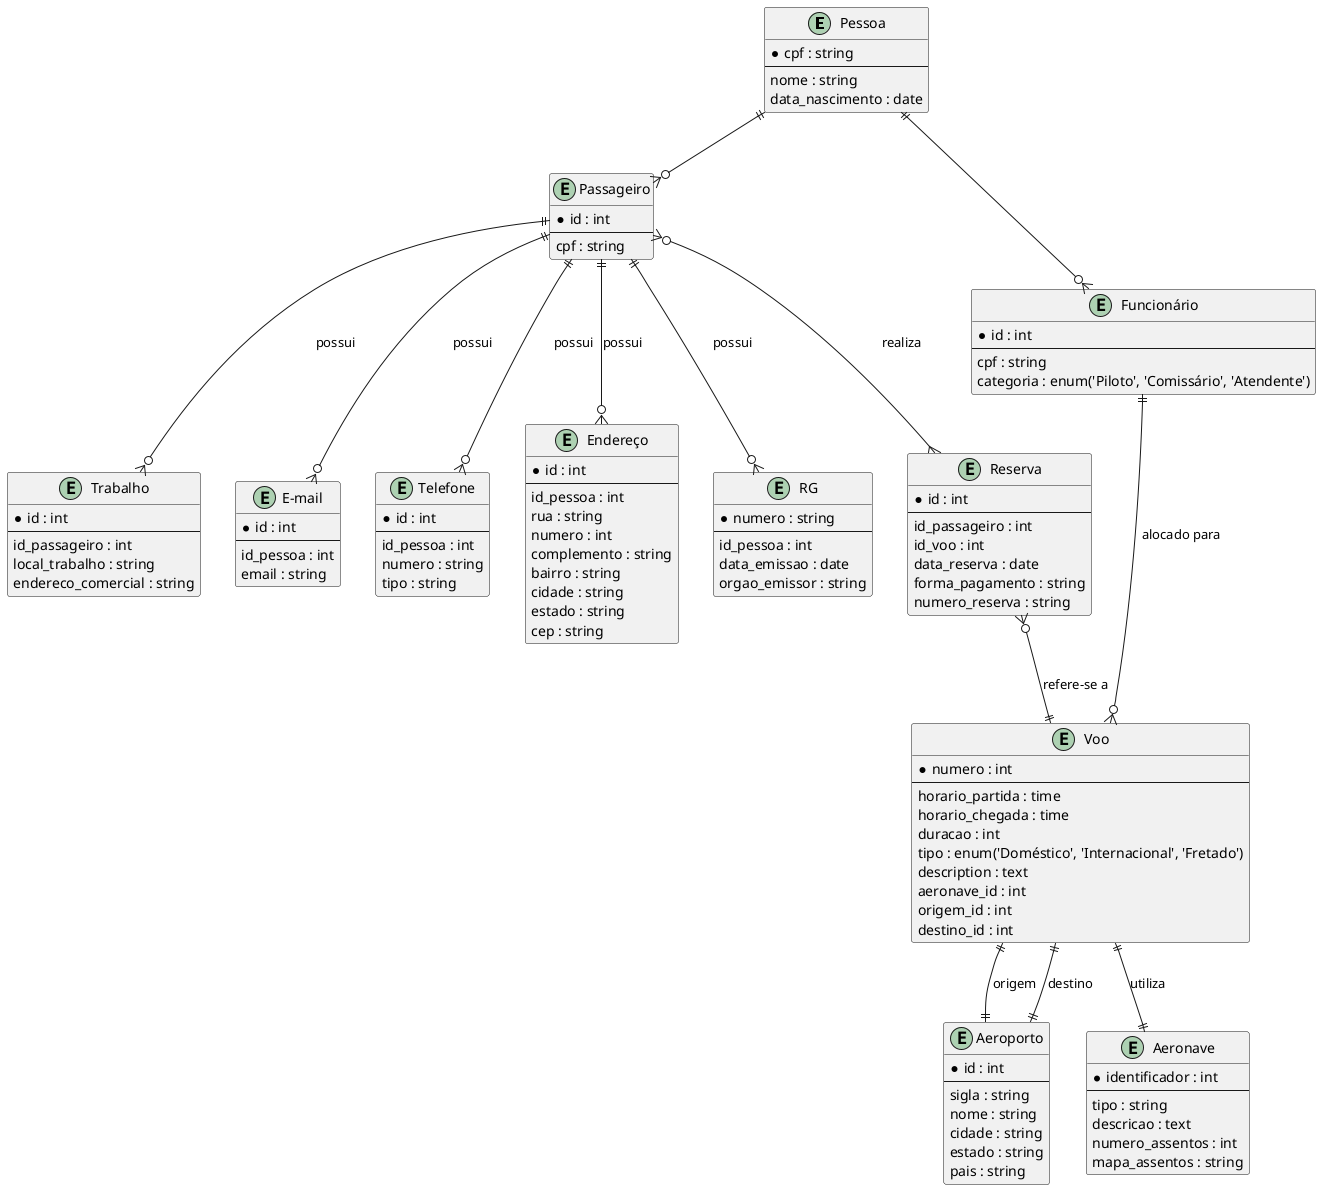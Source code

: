 @startuml mer

entity "Pessoa" as Person {
    * cpf : string
    --
    nome : string
    data_nascimento : date
}

entity "Passageiro" as Passenger {
    * id : int
    --
    cpf : string
}

entity "Funcionário" as Employee {
    * id : int
    --
    cpf : string
    categoria : enum('Piloto', 'Comissário', 'Atendente')
}

entity "Trabalho" as Job {
    * id : int
    --
    id_passageiro : int
    local_trabalho : string
    endereco_comercial : string
}

entity "E-mail" as Email {
    * id : int
    --
    id_pessoa : int
    email : string
}

entity "Telefone" as Phone {
    * id : int
    --
    id_pessoa : int
    numero : string
    tipo : string
}

entity "Endereço" as Address {
    * id : int
    --
    id_pessoa : int
    rua : string
    numero : int
    complemento : string
    bairro : string
    cidade : string
    estado : string
    cep : string
}

entity "RG" as Rg {
    * numero : string
    --
    id_pessoa : int
    data_emissao : date
    orgao_emissor : string
}

entity "Voo" as Flight {
    * numero : int
    --
    horario_partida : time
    horario_chegada : time
    duracao : int
    tipo : enum('Doméstico', 'Internacional', 'Fretado')
    description : text
    aeronave_id : int
    origem_id : int
    destino_id : int
}

entity "Aeroporto" as Airport {
    * id : int
    --
    sigla : string
    nome : string
    cidade : string
    estado : string
    pais : string
}

entity "Aeronave" as Aircraft {
    * identificador : int
    --
    tipo : string
    descricao : text
    numero_assentos : int
    mapa_assentos : string
}

entity "Reserva" as Reservation {
    * id : int
    --
    id_passageiro : int
    id_voo : int
    data_reserva : date
    forma_pagamento : string
    numero_reserva : string
}

Passenger ||--o{ Job : "possui"
Passenger ||--o{ Email : "possui"
Passenger ||--o{ Phone: "possui"
Passenger ||--o{ Address : "possui"
Passenger ||--o{ Rg : "possui"
Passenger }o--{ Reservation : "realiza"
Flight ||--|| Aircraft : "utiliza"
Flight ||--|| Airport : "origem"
Flight ||--|| Airport : "destino"
Reservation }o--|| Flight : "refere-se a"
Employee ||--o{ Flight : "alocado para"
Person ||--o{ Passenger
Person ||--o{ Employee

@enduml